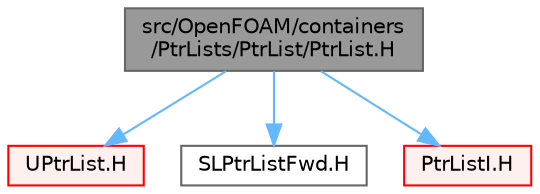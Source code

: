 digraph "src/OpenFOAM/containers/PtrLists/PtrList/PtrList.H"
{
 // LATEX_PDF_SIZE
  bgcolor="transparent";
  edge [fontname=Helvetica,fontsize=10,labelfontname=Helvetica,labelfontsize=10];
  node [fontname=Helvetica,fontsize=10,shape=box,height=0.2,width=0.4];
  Node1 [id="Node000001",label="src/OpenFOAM/containers\l/PtrLists/PtrList/PtrList.H",height=0.2,width=0.4,color="gray40", fillcolor="grey60", style="filled", fontcolor="black",tooltip=" "];
  Node1 -> Node2 [id="edge1_Node000001_Node000002",color="steelblue1",style="solid",tooltip=" "];
  Node2 [id="Node000002",label="UPtrList.H",height=0.2,width=0.4,color="red", fillcolor="#FFF0F0", style="filled",URL="$UPtrList_8H.html",tooltip=" "];
  Node1 -> Node91 [id="edge2_Node000001_Node000091",color="steelblue1",style="solid",tooltip=" "];
  Node91 [id="Node000091",label="SLPtrListFwd.H",height=0.2,width=0.4,color="grey40", fillcolor="white", style="filled",URL="$SLPtrListFwd_8H.html",tooltip="Forward declarations for SLPtrList."];
  Node1 -> Node92 [id="edge3_Node000001_Node000092",color="steelblue1",style="solid",tooltip=" "];
  Node92 [id="Node000092",label="PtrListI.H",height=0.2,width=0.4,color="red", fillcolor="#FFF0F0", style="filled",URL="$PtrListI_8H.html",tooltip=" "];
}
